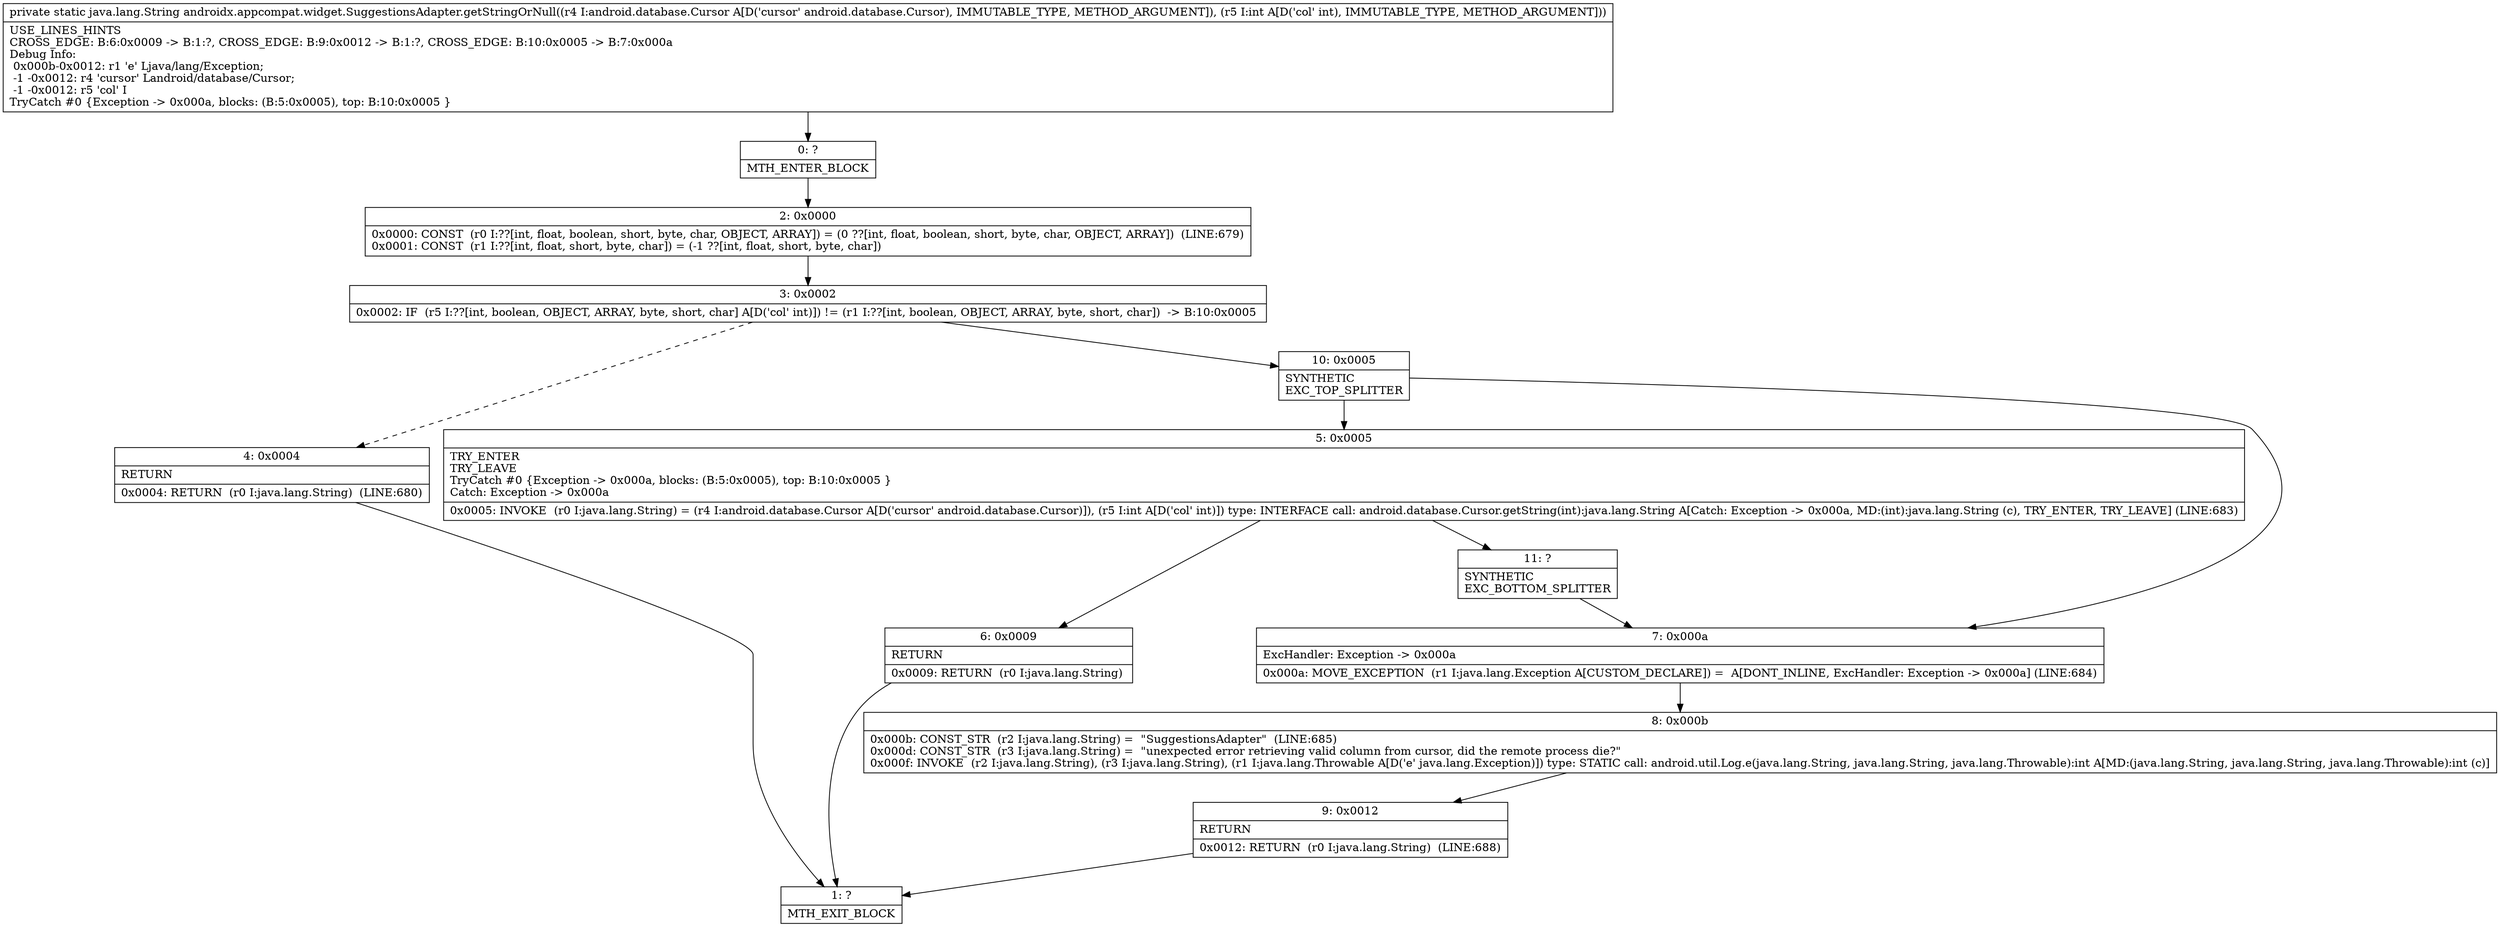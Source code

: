 digraph "CFG forandroidx.appcompat.widget.SuggestionsAdapter.getStringOrNull(Landroid\/database\/Cursor;I)Ljava\/lang\/String;" {
Node_0 [shape=record,label="{0\:\ ?|MTH_ENTER_BLOCK\l}"];
Node_2 [shape=record,label="{2\:\ 0x0000|0x0000: CONST  (r0 I:??[int, float, boolean, short, byte, char, OBJECT, ARRAY]) = (0 ??[int, float, boolean, short, byte, char, OBJECT, ARRAY])  (LINE:679)\l0x0001: CONST  (r1 I:??[int, float, short, byte, char]) = (\-1 ??[int, float, short, byte, char]) \l}"];
Node_3 [shape=record,label="{3\:\ 0x0002|0x0002: IF  (r5 I:??[int, boolean, OBJECT, ARRAY, byte, short, char] A[D('col' int)]) != (r1 I:??[int, boolean, OBJECT, ARRAY, byte, short, char])  \-\> B:10:0x0005 \l}"];
Node_4 [shape=record,label="{4\:\ 0x0004|RETURN\l|0x0004: RETURN  (r0 I:java.lang.String)  (LINE:680)\l}"];
Node_1 [shape=record,label="{1\:\ ?|MTH_EXIT_BLOCK\l}"];
Node_10 [shape=record,label="{10\:\ 0x0005|SYNTHETIC\lEXC_TOP_SPLITTER\l}"];
Node_5 [shape=record,label="{5\:\ 0x0005|TRY_ENTER\lTRY_LEAVE\lTryCatch #0 \{Exception \-\> 0x000a, blocks: (B:5:0x0005), top: B:10:0x0005 \}\lCatch: Exception \-\> 0x000a\l|0x0005: INVOKE  (r0 I:java.lang.String) = (r4 I:android.database.Cursor A[D('cursor' android.database.Cursor)]), (r5 I:int A[D('col' int)]) type: INTERFACE call: android.database.Cursor.getString(int):java.lang.String A[Catch: Exception \-\> 0x000a, MD:(int):java.lang.String (c), TRY_ENTER, TRY_LEAVE] (LINE:683)\l}"];
Node_6 [shape=record,label="{6\:\ 0x0009|RETURN\l|0x0009: RETURN  (r0 I:java.lang.String) \l}"];
Node_11 [shape=record,label="{11\:\ ?|SYNTHETIC\lEXC_BOTTOM_SPLITTER\l}"];
Node_7 [shape=record,label="{7\:\ 0x000a|ExcHandler: Exception \-\> 0x000a\l|0x000a: MOVE_EXCEPTION  (r1 I:java.lang.Exception A[CUSTOM_DECLARE]) =  A[DONT_INLINE, ExcHandler: Exception \-\> 0x000a] (LINE:684)\l}"];
Node_8 [shape=record,label="{8\:\ 0x000b|0x000b: CONST_STR  (r2 I:java.lang.String) =  \"SuggestionsAdapter\"  (LINE:685)\l0x000d: CONST_STR  (r3 I:java.lang.String) =  \"unexpected error retrieving valid column from cursor, did the remote process die?\" \l0x000f: INVOKE  (r2 I:java.lang.String), (r3 I:java.lang.String), (r1 I:java.lang.Throwable A[D('e' java.lang.Exception)]) type: STATIC call: android.util.Log.e(java.lang.String, java.lang.String, java.lang.Throwable):int A[MD:(java.lang.String, java.lang.String, java.lang.Throwable):int (c)]\l}"];
Node_9 [shape=record,label="{9\:\ 0x0012|RETURN\l|0x0012: RETURN  (r0 I:java.lang.String)  (LINE:688)\l}"];
MethodNode[shape=record,label="{private static java.lang.String androidx.appcompat.widget.SuggestionsAdapter.getStringOrNull((r4 I:android.database.Cursor A[D('cursor' android.database.Cursor), IMMUTABLE_TYPE, METHOD_ARGUMENT]), (r5 I:int A[D('col' int), IMMUTABLE_TYPE, METHOD_ARGUMENT]))  | USE_LINES_HINTS\lCROSS_EDGE: B:6:0x0009 \-\> B:1:?, CROSS_EDGE: B:9:0x0012 \-\> B:1:?, CROSS_EDGE: B:10:0x0005 \-\> B:7:0x000a\lDebug Info:\l  0x000b\-0x0012: r1 'e' Ljava\/lang\/Exception;\l  \-1 \-0x0012: r4 'cursor' Landroid\/database\/Cursor;\l  \-1 \-0x0012: r5 'col' I\lTryCatch #0 \{Exception \-\> 0x000a, blocks: (B:5:0x0005), top: B:10:0x0005 \}\l}"];
MethodNode -> Node_0;Node_0 -> Node_2;
Node_2 -> Node_3;
Node_3 -> Node_4[style=dashed];
Node_3 -> Node_10;
Node_4 -> Node_1;
Node_10 -> Node_5;
Node_10 -> Node_7;
Node_5 -> Node_6;
Node_5 -> Node_11;
Node_6 -> Node_1;
Node_11 -> Node_7;
Node_7 -> Node_8;
Node_8 -> Node_9;
Node_9 -> Node_1;
}

